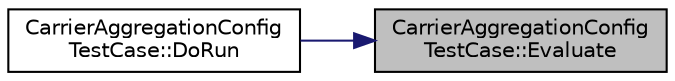 digraph "CarrierAggregationConfigTestCase::Evaluate"
{
 // LATEX_PDF_SIZE
  edge [fontname="Helvetica",fontsize="10",labelfontname="Helvetica",labelfontsize="10"];
  node [fontname="Helvetica",fontsize="10",shape=record];
  rankdir="RL";
  Node1 [label="CarrierAggregationConfig\lTestCase::Evaluate",height=0.2,width=0.4,color="black", fillcolor="grey75", style="filled", fontcolor="black",tooltip="Evaluate function."];
  Node1 -> Node2 [dir="back",color="midnightblue",fontsize="10",style="solid",fontname="Helvetica"];
  Node2 [label="CarrierAggregationConfig\lTestCase::DoRun",height=0.2,width=0.4,color="black", fillcolor="white", style="filled",URL="$class_carrier_aggregation_config_test_case.html#a5bfcc4f06b1d52f4d9ca12481a1fe09c",tooltip="Implementation to actually run this TestCase."];
}
